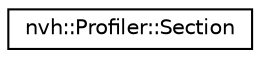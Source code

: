 digraph "Graphical Class Hierarchy"
{
 // LATEX_PDF_SIZE
  edge [fontname="Helvetica",fontsize="10",labelfontname="Helvetica",labelfontsize="10"];
  node [fontname="Helvetica",fontsize="10",shape=record];
  rankdir="LR";
  Node0 [label="nvh::Profiler::Section",height=0.2,width=0.4,color="black", fillcolor="white", style="filled",URL="$classnvh_1_1_profiler_1_1_section.html",tooltip=" "];
}
